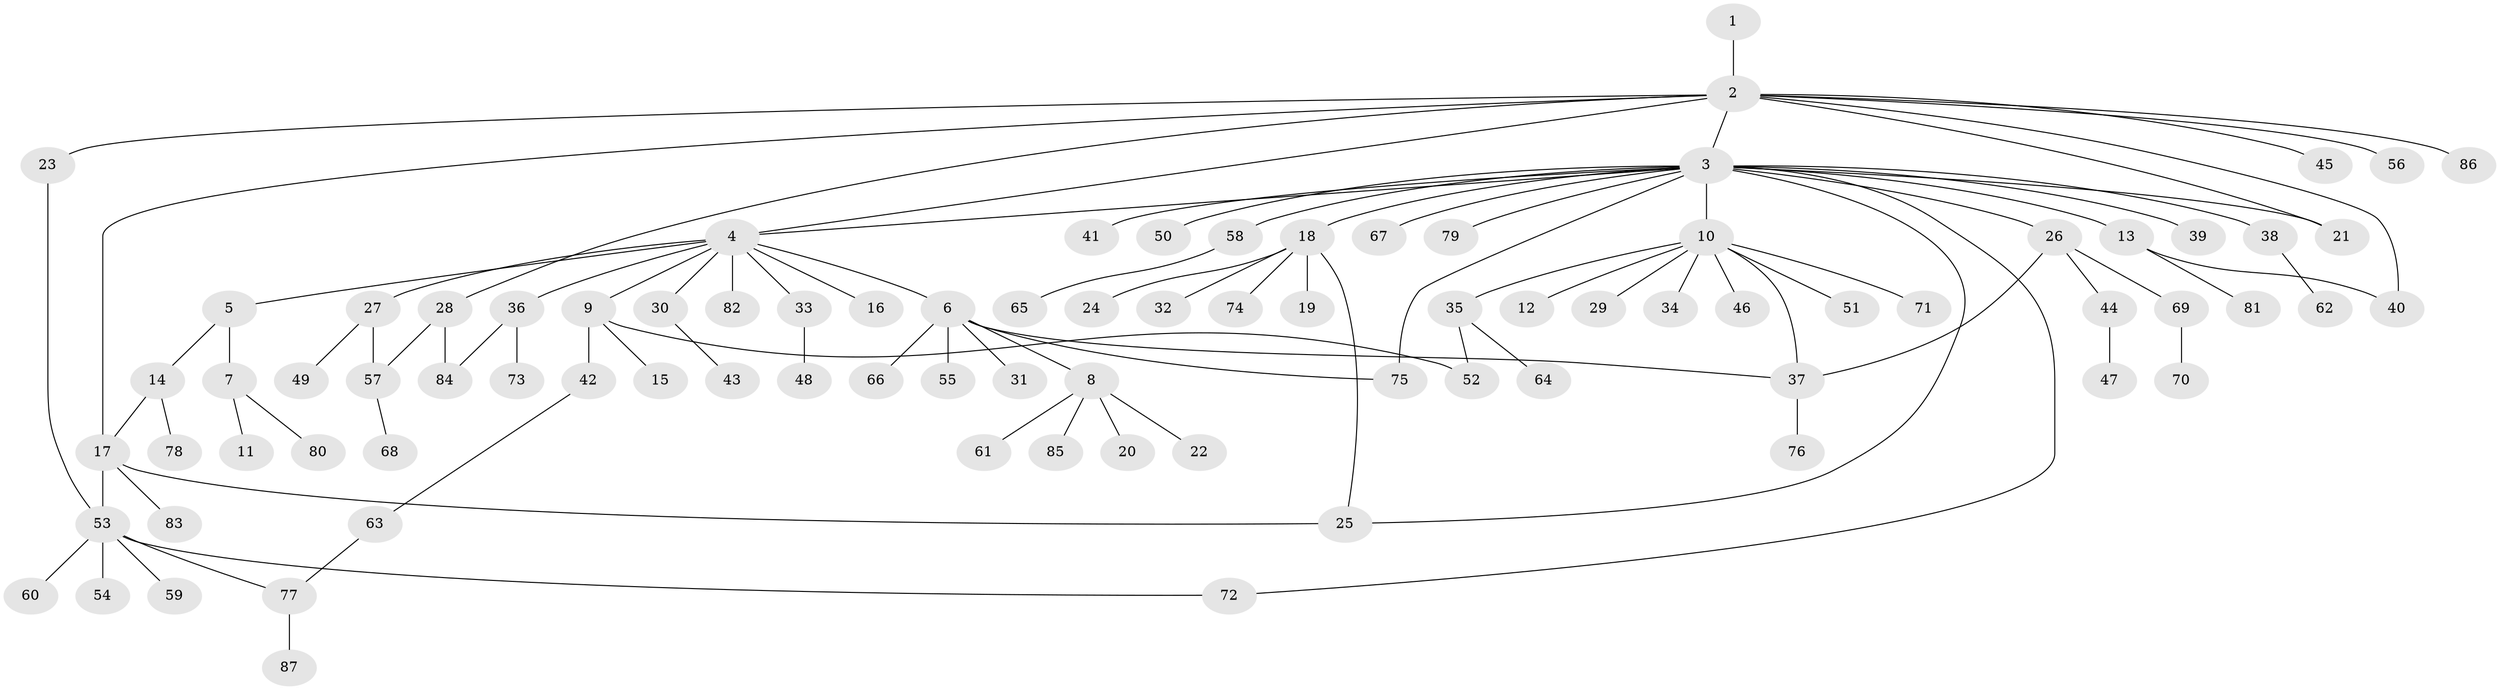 // Generated by graph-tools (version 1.1) at 2025/50/03/09/25 03:50:00]
// undirected, 87 vertices, 101 edges
graph export_dot {
graph [start="1"]
  node [color=gray90,style=filled];
  1;
  2;
  3;
  4;
  5;
  6;
  7;
  8;
  9;
  10;
  11;
  12;
  13;
  14;
  15;
  16;
  17;
  18;
  19;
  20;
  21;
  22;
  23;
  24;
  25;
  26;
  27;
  28;
  29;
  30;
  31;
  32;
  33;
  34;
  35;
  36;
  37;
  38;
  39;
  40;
  41;
  42;
  43;
  44;
  45;
  46;
  47;
  48;
  49;
  50;
  51;
  52;
  53;
  54;
  55;
  56;
  57;
  58;
  59;
  60;
  61;
  62;
  63;
  64;
  65;
  66;
  67;
  68;
  69;
  70;
  71;
  72;
  73;
  74;
  75;
  76;
  77;
  78;
  79;
  80;
  81;
  82;
  83;
  84;
  85;
  86;
  87;
  1 -- 2;
  2 -- 3;
  2 -- 4;
  2 -- 17;
  2 -- 21;
  2 -- 23;
  2 -- 28;
  2 -- 40;
  2 -- 45;
  2 -- 56;
  2 -- 86;
  3 -- 4;
  3 -- 10;
  3 -- 13;
  3 -- 18;
  3 -- 21;
  3 -- 25;
  3 -- 26;
  3 -- 38;
  3 -- 39;
  3 -- 41;
  3 -- 50;
  3 -- 58;
  3 -- 67;
  3 -- 72;
  3 -- 75;
  3 -- 79;
  4 -- 5;
  4 -- 6;
  4 -- 9;
  4 -- 16;
  4 -- 27;
  4 -- 30;
  4 -- 33;
  4 -- 36;
  4 -- 82;
  5 -- 7;
  5 -- 14;
  6 -- 8;
  6 -- 31;
  6 -- 37;
  6 -- 55;
  6 -- 66;
  6 -- 75;
  7 -- 11;
  7 -- 80;
  8 -- 20;
  8 -- 22;
  8 -- 61;
  8 -- 85;
  9 -- 15;
  9 -- 42;
  9 -- 52;
  10 -- 12;
  10 -- 29;
  10 -- 34;
  10 -- 35;
  10 -- 37;
  10 -- 46;
  10 -- 51;
  10 -- 71;
  13 -- 40;
  13 -- 81;
  14 -- 17;
  14 -- 78;
  17 -- 25;
  17 -- 53;
  17 -- 83;
  18 -- 19;
  18 -- 24;
  18 -- 25;
  18 -- 32;
  18 -- 74;
  23 -- 53;
  26 -- 37;
  26 -- 44;
  26 -- 69;
  27 -- 49;
  27 -- 57;
  28 -- 57;
  28 -- 84;
  30 -- 43;
  33 -- 48;
  35 -- 52;
  35 -- 64;
  36 -- 73;
  36 -- 84;
  37 -- 76;
  38 -- 62;
  42 -- 63;
  44 -- 47;
  53 -- 54;
  53 -- 59;
  53 -- 60;
  53 -- 72;
  53 -- 77;
  57 -- 68;
  58 -- 65;
  63 -- 77;
  69 -- 70;
  77 -- 87;
}

